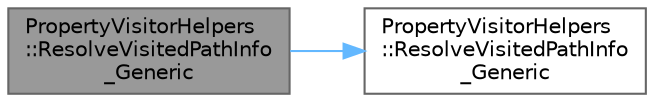 digraph "PropertyVisitorHelpers::ResolveVisitedPathInfo_Generic"
{
 // INTERACTIVE_SVG=YES
 // LATEX_PDF_SIZE
  bgcolor="transparent";
  edge [fontname=Helvetica,fontsize=10,labelfontname=Helvetica,labelfontsize=10];
  node [fontname=Helvetica,fontsize=10,shape=box,height=0.2,width=0.4];
  rankdir="LR";
  Node1 [id="Node000001",label="PropertyVisitorHelpers\l::ResolveVisitedPathInfo\l_Generic",height=0.2,width=0.4,color="gray40", fillcolor="grey60", style="filled", fontcolor="black",tooltip=" "];
  Node1 -> Node2 [id="edge1_Node000001_Node000002",color="steelblue1",style="solid",tooltip=" "];
  Node2 [id="Node000002",label="PropertyVisitorHelpers\l::ResolveVisitedPathInfo\l_Generic",height=0.2,width=0.4,color="grey40", fillcolor="white", style="filled",URL="$dc/dcc/namespacePropertyVisitorHelpers.html#a2bdc1677728804bb9f0831479bc1b058",tooltip="A generic implementation of ResolveVisitedPathInfo that uses Visit to find the property data pointer."];
}
